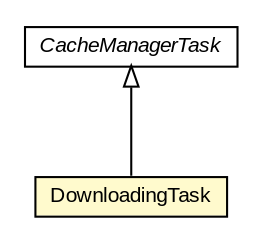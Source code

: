 #!/usr/local/bin/dot
#
# Class diagram 
# Generated by UMLGraph version R5_6-24-gf6e263 (http://www.umlgraph.org/)
#

digraph G {
	edge [fontname="arial",fontsize=10,labelfontname="arial",labelfontsize=10];
	node [fontname="arial",fontsize=10,shape=plaintext];
	nodesep=0.25;
	ranksep=0.5;
	// org.osmdroid.tileprovider.cachemanager.CacheManager.CacheManagerTask
	c28615 [label=<<table title="org.osmdroid.tileprovider.cachemanager.CacheManager.CacheManagerTask" border="0" cellborder="1" cellspacing="0" cellpadding="2" port="p" href="./CacheManager.CacheManagerTask.html">
		<tr><td><table border="0" cellspacing="0" cellpadding="1">
<tr><td align="center" balign="center"><font face="arial italic"> CacheManagerTask </font></td></tr>
		</table></td></tr>
		</table>>, URL="./CacheManager.CacheManagerTask.html", fontname="arial", fontcolor="black", fontsize=10.0];
	// org.osmdroid.tileprovider.cachemanager.CacheManager.DownloadingTask
	c28616 [label=<<table title="org.osmdroid.tileprovider.cachemanager.CacheManager.DownloadingTask" border="0" cellborder="1" cellspacing="0" cellpadding="2" port="p" bgcolor="lemonChiffon" href="./CacheManager.DownloadingTask.html">
		<tr><td><table border="0" cellspacing="0" cellpadding="1">
<tr><td align="center" balign="center"> DownloadingTask </td></tr>
		</table></td></tr>
		</table>>, URL="./CacheManager.DownloadingTask.html", fontname="arial", fontcolor="black", fontsize=10.0];
	//org.osmdroid.tileprovider.cachemanager.CacheManager.DownloadingTask extends org.osmdroid.tileprovider.cachemanager.CacheManager.CacheManagerTask
	c28615:p -> c28616:p [dir=back,arrowtail=empty];
}

